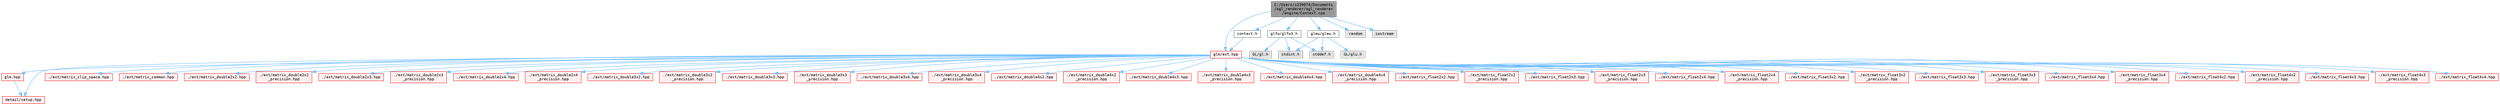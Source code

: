 digraph "C:/Users/s239074/Documents/ogl_renderer/ogl_renderer/engine/Context.cpp"
{
 // LATEX_PDF_SIZE
  bgcolor="transparent";
  edge [fontname=Terminal,fontsize=10,labelfontname=Helvetica,labelfontsize=10];
  node [fontname=Terminal,fontsize=10,shape=box,height=0.2,width=0.4];
  Node1 [label="C:/Users/s239074/Documents\l/ogl_renderer/ogl_renderer\l/engine/Context.cpp",height=0.2,width=0.4,color="gray40", fillcolor="grey60", style="filled", fontcolor="black",tooltip=" "];
  Node1 -> Node2 [color="steelblue1",style="solid"];
  Node2 [label="context.h",height=0.2,width=0.4,color="grey40", fillcolor="white", style="filled",URL="$_context_8h.html",tooltip=" "];
  Node2 -> Node3 [color="steelblue1",style="solid"];
  Node3 [label="glm/ext.hpp",height=0.2,width=0.4,color="red", fillcolor="#FFF0F0", style="filled",URL="$ext_8hpp.html",tooltip=" "];
  Node3 -> Node4 [color="steelblue1",style="solid"];
  Node4 [label="detail/setup.hpp",height=0.2,width=0.4,color="red", fillcolor="#FFF0F0", style="filled",URL="$setup_8hpp.html",tooltip=" "];
  Node3 -> Node8 [color="steelblue1",style="solid"];
  Node8 [label="glm.hpp",height=0.2,width=0.4,color="red", fillcolor="#FFF0F0", style="filled",URL="$glm_8hpp.html",tooltip=" "];
  Node8 -> Node4 [color="steelblue1",style="solid"];
  Node3 -> Node147 [color="steelblue1",style="solid"];
  Node147 [label="./ext/matrix_clip_space.hpp",height=0.2,width=0.4,color="red", fillcolor="#FFF0F0", style="filled",URL="$matrix__clip__space_8hpp.html",tooltip=" "];
  Node3 -> Node151 [color="steelblue1",style="solid"];
  Node151 [label="./ext/matrix_common.hpp",height=0.2,width=0.4,color="red", fillcolor="#FFF0F0", style="filled",URL="$matrix__common_8hpp.html",tooltip=" "];
  Node3 -> Node59 [color="steelblue1",style="solid"];
  Node59 [label="./ext/matrix_double2x2.hpp",height=0.2,width=0.4,color="red", fillcolor="#FFF0F0", style="filled",URL="$matrix__double2x2_8hpp.html",tooltip=" "];
  Node3 -> Node133 [color="steelblue1",style="solid"];
  Node133 [label="./ext/matrix_double2x2\l_precision.hpp",height=0.2,width=0.4,color="red", fillcolor="#FFF0F0", style="filled",URL="$matrix__double2x2__precision_8hpp.html",tooltip=" "];
  Node3 -> Node64 [color="steelblue1",style="solid"];
  Node64 [label="./ext/matrix_double2x3.hpp",height=0.2,width=0.4,color="red", fillcolor="#FFF0F0", style="filled",URL="$matrix__double2x3_8hpp.html",tooltip=" "];
  Node3 -> Node67 [color="steelblue1",style="solid"];
  Node67 [label="./ext/matrix_double2x3\l_precision.hpp",height=0.2,width=0.4,color="red", fillcolor="#FFF0F0", style="filled",URL="$matrix__double2x3__precision_8hpp.html",tooltip=" "];
  Node3 -> Node71 [color="steelblue1",style="solid"];
  Node71 [label="./ext/matrix_double2x4.hpp",height=0.2,width=0.4,color="red", fillcolor="#FFF0F0", style="filled",URL="$matrix__double2x4_8hpp.html",tooltip=" "];
  Node3 -> Node74 [color="steelblue1",style="solid"];
  Node74 [label="./ext/matrix_double2x4\l_precision.hpp",height=0.2,width=0.4,color="red", fillcolor="#FFF0F0", style="filled",URL="$matrix__double2x4__precision_8hpp.html",tooltip=" "];
  Node3 -> Node78 [color="steelblue1",style="solid"];
  Node78 [label="./ext/matrix_double3x2.hpp",height=0.2,width=0.4,color="red", fillcolor="#FFF0F0", style="filled",URL="$matrix__double3x2_8hpp.html",tooltip=" "];
  Node3 -> Node81 [color="steelblue1",style="solid"];
  Node81 [label="./ext/matrix_double3x2\l_precision.hpp",height=0.2,width=0.4,color="red", fillcolor="#FFF0F0", style="filled",URL="$matrix__double3x2__precision_8hpp.html",tooltip=" "];
  Node3 -> Node85 [color="steelblue1",style="solid"];
  Node85 [label="./ext/matrix_double3x3.hpp",height=0.2,width=0.4,color="red", fillcolor="#FFF0F0", style="filled",URL="$matrix__double3x3_8hpp.html",tooltip=" "];
  Node3 -> Node88 [color="steelblue1",style="solid"];
  Node88 [label="./ext/matrix_double3x3\l_precision.hpp",height=0.2,width=0.4,color="red", fillcolor="#FFF0F0", style="filled",URL="$matrix__double3x3__precision_8hpp.html",tooltip=" "];
  Node3 -> Node92 [color="steelblue1",style="solid"];
  Node92 [label="./ext/matrix_double3x4.hpp",height=0.2,width=0.4,color="red", fillcolor="#FFF0F0", style="filled",URL="$matrix__double3x4_8hpp.html",tooltip=" "];
  Node3 -> Node95 [color="steelblue1",style="solid"];
  Node95 [label="./ext/matrix_double3x4\l_precision.hpp",height=0.2,width=0.4,color="red", fillcolor="#FFF0F0", style="filled",URL="$matrix__double3x4__precision_8hpp.html",tooltip=" "];
  Node3 -> Node99 [color="steelblue1",style="solid"];
  Node99 [label="./ext/matrix_double4x2.hpp",height=0.2,width=0.4,color="red", fillcolor="#FFF0F0", style="filled",URL="$matrix__double4x2_8hpp.html",tooltip=" "];
  Node3 -> Node102 [color="steelblue1",style="solid"];
  Node102 [label="./ext/matrix_double4x2\l_precision.hpp",height=0.2,width=0.4,color="red", fillcolor="#FFF0F0", style="filled",URL="$matrix__double4x2__precision_8hpp.html",tooltip=" "];
  Node3 -> Node106 [color="steelblue1",style="solid"];
  Node106 [label="./ext/matrix_double4x3.hpp",height=0.2,width=0.4,color="red", fillcolor="#FFF0F0", style="filled",URL="$matrix__double4x3_8hpp.html",tooltip=" "];
  Node3 -> Node109 [color="steelblue1",style="solid"];
  Node109 [label="./ext/matrix_double4x3\l_precision.hpp",height=0.2,width=0.4,color="red", fillcolor="#FFF0F0", style="filled",URL="$matrix__double4x3__precision_8hpp.html",tooltip=" "];
  Node3 -> Node113 [color="steelblue1",style="solid"];
  Node113 [label="./ext/matrix_double4x4.hpp",height=0.2,width=0.4,color="red", fillcolor="#FFF0F0", style="filled",URL="$matrix__double4x4_8hpp.html",tooltip=" "];
  Node3 -> Node116 [color="steelblue1",style="solid"];
  Node116 [label="./ext/matrix_double4x4\l_precision.hpp",height=0.2,width=0.4,color="red", fillcolor="#FFF0F0", style="filled",URL="$matrix__double4x4__precision_8hpp.html",tooltip=" "];
  Node3 -> Node134 [color="steelblue1",style="solid"];
  Node134 [label="./ext/matrix_float2x2.hpp",height=0.2,width=0.4,color="red", fillcolor="#FFF0F0", style="filled",URL="$matrix__float2x2_8hpp.html",tooltip=" "];
  Node3 -> Node135 [color="steelblue1",style="solid"];
  Node135 [label="./ext/matrix_float2x2\l_precision.hpp",height=0.2,width=0.4,color="red", fillcolor="#FFF0F0", style="filled",URL="$matrix__float2x2__precision_8hpp.html",tooltip=" "];
  Node3 -> Node68 [color="steelblue1",style="solid"];
  Node68 [label="./ext/matrix_float2x3.hpp",height=0.2,width=0.4,color="red", fillcolor="#FFF0F0", style="filled",URL="$matrix__float2x3_8hpp.html",tooltip=" "];
  Node3 -> Node69 [color="steelblue1",style="solid"];
  Node69 [label="./ext/matrix_float2x3\l_precision.hpp",height=0.2,width=0.4,color="red", fillcolor="#FFF0F0", style="filled",URL="$matrix__float2x3__precision_8hpp.html",tooltip=" "];
  Node3 -> Node75 [color="steelblue1",style="solid"];
  Node75 [label="./ext/matrix_float2x4.hpp",height=0.2,width=0.4,color="red", fillcolor="#FFF0F0", style="filled",URL="$matrix__float2x4_8hpp.html",tooltip=" "];
  Node3 -> Node76 [color="steelblue1",style="solid"];
  Node76 [label="./ext/matrix_float2x4\l_precision.hpp",height=0.2,width=0.4,color="red", fillcolor="#FFF0F0", style="filled",URL="$matrix__float2x4__precision_8hpp.html",tooltip=" "];
  Node3 -> Node82 [color="steelblue1",style="solid"];
  Node82 [label="./ext/matrix_float3x2.hpp",height=0.2,width=0.4,color="red", fillcolor="#FFF0F0", style="filled",URL="$matrix__float3x2_8hpp.html",tooltip=" "];
  Node3 -> Node83 [color="steelblue1",style="solid"];
  Node83 [label="./ext/matrix_float3x2\l_precision.hpp",height=0.2,width=0.4,color="red", fillcolor="#FFF0F0", style="filled",URL="$matrix__float3x2__precision_8hpp.html",tooltip=" "];
  Node3 -> Node89 [color="steelblue1",style="solid"];
  Node89 [label="./ext/matrix_float3x3.hpp",height=0.2,width=0.4,color="red", fillcolor="#FFF0F0", style="filled",URL="$matrix__float3x3_8hpp.html",tooltip=" "];
  Node3 -> Node90 [color="steelblue1",style="solid"];
  Node90 [label="./ext/matrix_float3x3\l_precision.hpp",height=0.2,width=0.4,color="red", fillcolor="#FFF0F0", style="filled",URL="$matrix__float3x3__precision_8hpp.html",tooltip=" "];
  Node3 -> Node96 [color="steelblue1",style="solid"];
  Node96 [label="./ext/matrix_float3x4.hpp",height=0.2,width=0.4,color="red", fillcolor="#FFF0F0", style="filled",URL="$matrix__float3x4_8hpp.html",tooltip=" "];
  Node3 -> Node97 [color="steelblue1",style="solid"];
  Node97 [label="./ext/matrix_float3x4\l_precision.hpp",height=0.2,width=0.4,color="red", fillcolor="#FFF0F0", style="filled",URL="$matrix__float3x4__precision_8hpp.html",tooltip=" "];
  Node3 -> Node103 [color="steelblue1",style="solid"];
  Node103 [label="./ext/matrix_float4x2.hpp",height=0.2,width=0.4,color="red", fillcolor="#FFF0F0", style="filled",URL="$matrix__float4x2_8hpp.html",tooltip=" "];
  Node3 -> Node104 [color="steelblue1",style="solid"];
  Node104 [label="./ext/matrix_float4x2\l_precision.hpp",height=0.2,width=0.4,color="red", fillcolor="#FFF0F0", style="filled",URL="$matrix__float4x2__precision_8hpp.html",tooltip=" "];
  Node3 -> Node110 [color="steelblue1",style="solid"];
  Node110 [label="./ext/matrix_float4x3.hpp",height=0.2,width=0.4,color="red", fillcolor="#FFF0F0", style="filled",URL="$matrix__float4x3_8hpp.html",tooltip=" "];
  Node3 -> Node111 [color="steelblue1",style="solid"];
  Node111 [label="./ext/matrix_float4x3\l_precision.hpp",height=0.2,width=0.4,color="red", fillcolor="#FFF0F0", style="filled",URL="$matrix__float4x3__precision_8hpp.html",tooltip=" "];
  Node3 -> Node117 [color="steelblue1",style="solid"];
  Node117 [label="./ext/matrix_float4x4.hpp",height=0.2,width=0.4,color="red", fillcolor="#FFF0F0", style="filled",URL="$matrix__float4x4_8hpp.html",tooltip=" "];
  Node1 -> Node289 [color="steelblue1",style="solid"];
  Node289 [label="glew/glew.h",height=0.2,width=0.4,color="grey40", fillcolor="white", style="filled",URL="$glew_8h.html",tooltip=" "];
  Node289 -> Node290 [color="steelblue1",style="solid"];
  Node290 [label="stddef.h",height=0.2,width=0.4,color="grey60", fillcolor="#E0E0E0", style="filled",tooltip=" "];
  Node289 -> Node291 [color="steelblue1",style="solid"];
  Node291 [label="stdint.h",height=0.2,width=0.4,color="grey60", fillcolor="#E0E0E0", style="filled",tooltip=" "];
  Node289 -> Node292 [color="steelblue1",style="solid"];
  Node292 [label="GL/glu.h",height=0.2,width=0.4,color="grey60", fillcolor="#E0E0E0", style="filled",tooltip=" "];
  Node1 -> Node293 [color="steelblue1",style="solid"];
  Node293 [label="glfw/glfw3.h",height=0.2,width=0.4,color="grey40", fillcolor="white", style="filled",URL="$glfw3_8h.html",tooltip="The header of the GLFW 3 API."];
  Node293 -> Node290 [color="steelblue1",style="solid"];
  Node293 -> Node291 [color="steelblue1",style="solid"];
  Node293 -> Node294 [color="steelblue1",style="solid"];
  Node294 [label="GL/gl.h",height=0.2,width=0.4,color="grey60", fillcolor="#E0E0E0", style="filled",tooltip=" "];
  Node1 -> Node295 [color="steelblue1",style="solid"];
  Node295 [label="random",height=0.2,width=0.4,color="grey60", fillcolor="#E0E0E0", style="filled",tooltip=" "];
  Node1 -> Node3 [color="steelblue1",style="solid"];
  Node1 -> Node296 [color="steelblue1",style="solid"];
  Node296 [label="iostream",height=0.2,width=0.4,color="grey60", fillcolor="#E0E0E0", style="filled",tooltip=" "];
}

